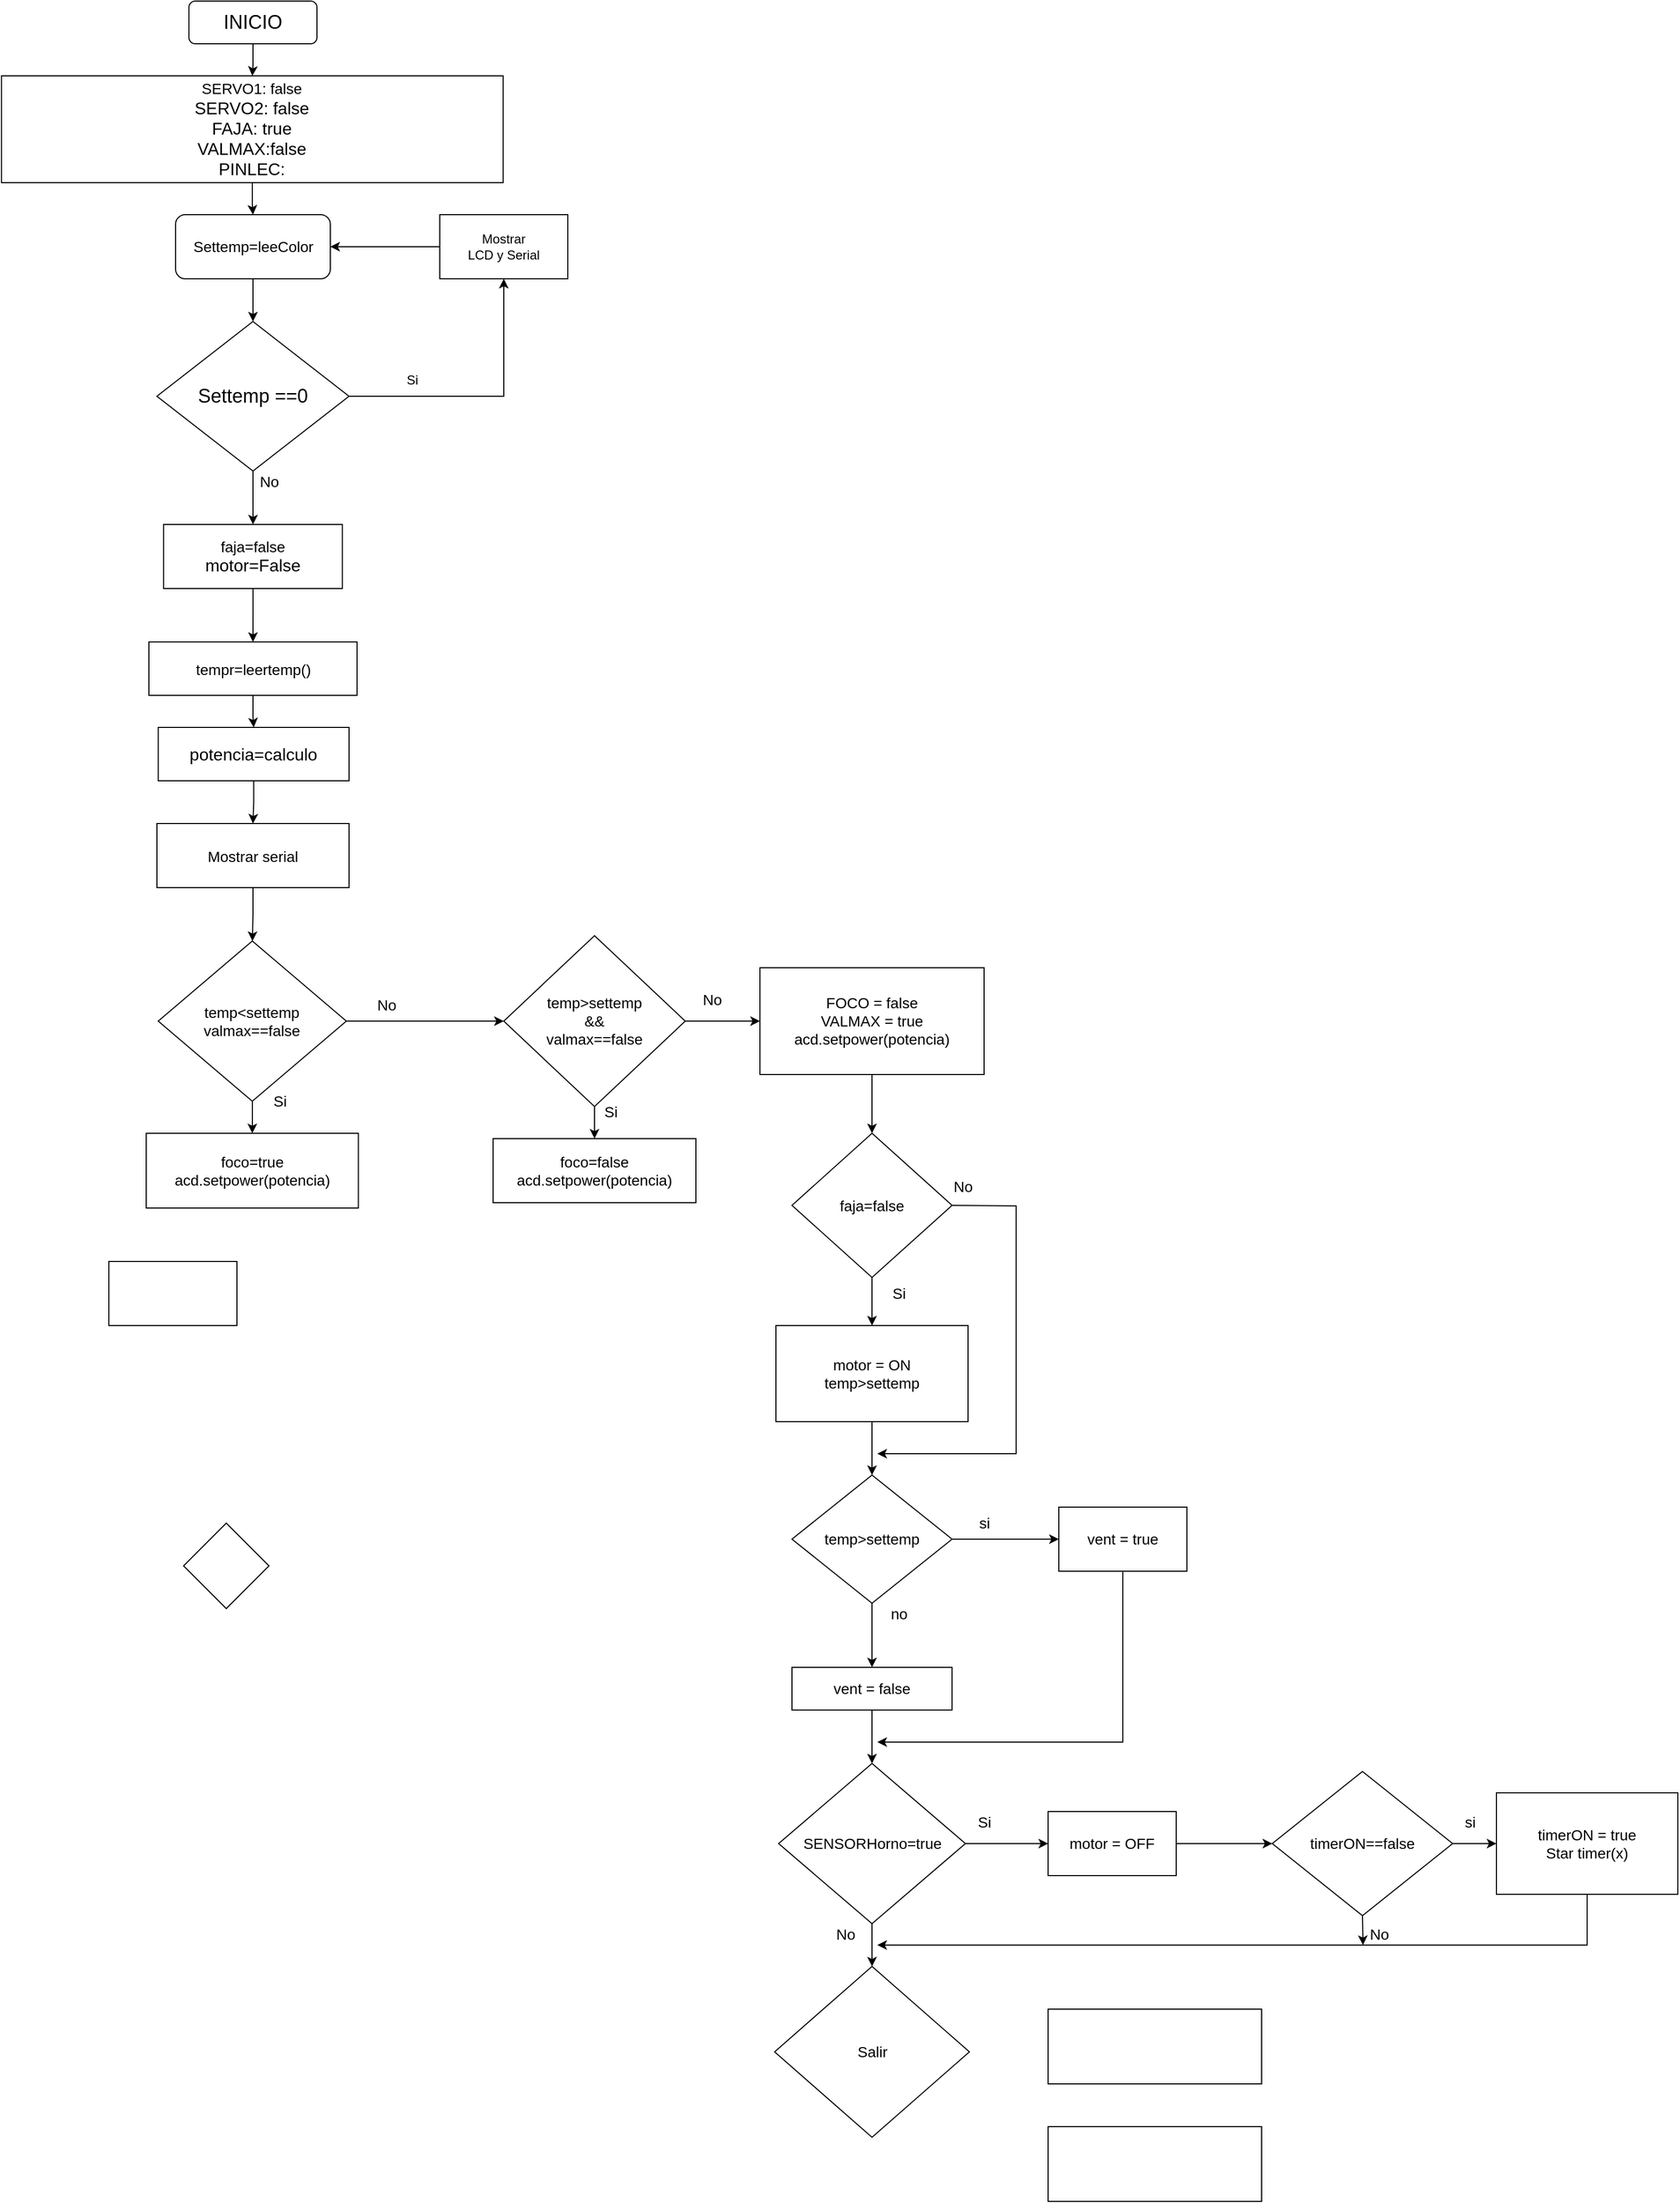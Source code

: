 <mxfile version="20.7.4" type="github">
  <diagram id="C5RBs43oDa-KdzZeNtuy" name="Page-1">
    <mxGraphModel dx="933" dy="392" grid="1" gridSize="10" guides="1" tooltips="1" connect="1" arrows="1" fold="1" page="1" pageScale="1" pageWidth="827" pageHeight="1169" math="0" shadow="0">
      <root>
        <mxCell id="WIyWlLk6GJQsqaUBKTNV-0" />
        <mxCell id="WIyWlLk6GJQsqaUBKTNV-1" parent="WIyWlLk6GJQsqaUBKTNV-0" />
        <mxCell id="nm-F5k_453cfZgfedOA1-0" value="" style="edgeStyle=orthogonalEdgeStyle;rounded=0;orthogonalLoop=1;jettySize=auto;html=1;" edge="1" parent="WIyWlLk6GJQsqaUBKTNV-1" source="WIyWlLk6GJQsqaUBKTNV-3" target="rxqL98WyF1DrbrfzbTBV-0">
          <mxGeometry relative="1" as="geometry" />
        </mxCell>
        <mxCell id="WIyWlLk6GJQsqaUBKTNV-3" value="&lt;font style=&quot;font-size: 18px;&quot;&gt;INICIO &lt;/font&gt;" style="rounded=1;whiteSpace=wrap;html=1;fontSize=12;glass=0;strokeWidth=1;shadow=0;" parent="WIyWlLk6GJQsqaUBKTNV-1" vertex="1">
          <mxGeometry x="185" y="80" width="120" height="40" as="geometry" />
        </mxCell>
        <mxCell id="nm-F5k_453cfZgfedOA1-1" value="" style="edgeStyle=orthogonalEdgeStyle;rounded=0;orthogonalLoop=1;jettySize=auto;html=1;" edge="1" parent="WIyWlLk6GJQsqaUBKTNV-1" source="rxqL98WyF1DrbrfzbTBV-0" target="rxqL98WyF1DrbrfzbTBV-1">
          <mxGeometry relative="1" as="geometry" />
        </mxCell>
        <mxCell id="rxqL98WyF1DrbrfzbTBV-0" value="&lt;div&gt;&lt;font style=&quot;font-size: 14px;&quot;&gt;SERVO1: false&lt;br&gt;&lt;/font&gt;&lt;/div&gt;&lt;div&gt;&lt;font size=&quot;3&quot;&gt;SERVO2: false&lt;br&gt;&lt;/font&gt;&lt;/div&gt;&lt;div&gt;&lt;font size=&quot;3&quot;&gt;FAJA: true&lt;br&gt;&lt;/font&gt;&lt;/div&gt;&lt;div&gt;&lt;font size=&quot;3&quot;&gt;VALMAX:false&lt;/font&gt;&lt;/div&gt;&lt;div&gt;&lt;font size=&quot;3&quot;&gt;PINLEC: &lt;br&gt;&lt;/font&gt;&lt;/div&gt;" style="rounded=0;whiteSpace=wrap;html=1;" parent="WIyWlLk6GJQsqaUBKTNV-1" vertex="1">
          <mxGeometry x="9.38" y="150" width="470" height="100" as="geometry" />
        </mxCell>
        <mxCell id="nm-F5k_453cfZgfedOA1-2" value="" style="edgeStyle=orthogonalEdgeStyle;rounded=0;orthogonalLoop=1;jettySize=auto;html=1;" edge="1" parent="WIyWlLk6GJQsqaUBKTNV-1" source="rxqL98WyF1DrbrfzbTBV-1" target="rxqL98WyF1DrbrfzbTBV-2">
          <mxGeometry relative="1" as="geometry" />
        </mxCell>
        <mxCell id="rxqL98WyF1DrbrfzbTBV-1" value="&lt;font style=&quot;font-size: 14px;&quot;&gt;Settemp=leeColor&lt;/font&gt;" style="rounded=1;whiteSpace=wrap;html=1;" parent="WIyWlLk6GJQsqaUBKTNV-1" vertex="1">
          <mxGeometry x="172.5" y="280" width="145" height="60" as="geometry" />
        </mxCell>
        <mxCell id="nm-F5k_453cfZgfedOA1-4" value="" style="edgeStyle=orthogonalEdgeStyle;rounded=0;orthogonalLoop=1;jettySize=auto;html=1;" edge="1" parent="WIyWlLk6GJQsqaUBKTNV-1" source="rxqL98WyF1DrbrfzbTBV-2" target="nm-F5k_453cfZgfedOA1-3">
          <mxGeometry relative="1" as="geometry" />
        </mxCell>
        <mxCell id="nm-F5k_453cfZgfedOA1-10" value="" style="edgeStyle=orthogonalEdgeStyle;rounded=0;orthogonalLoop=1;jettySize=auto;html=1;" edge="1" parent="WIyWlLk6GJQsqaUBKTNV-1" source="rxqL98WyF1DrbrfzbTBV-2" target="nm-F5k_453cfZgfedOA1-9">
          <mxGeometry relative="1" as="geometry" />
        </mxCell>
        <mxCell id="rxqL98WyF1DrbrfzbTBV-2" value="&lt;font style=&quot;font-size: 18px;&quot;&gt;Settemp ==0&lt;/font&gt;" style="rhombus;whiteSpace=wrap;html=1;" parent="WIyWlLk6GJQsqaUBKTNV-1" vertex="1">
          <mxGeometry x="155" y="380" width="180" height="140" as="geometry" />
        </mxCell>
        <mxCell id="nm-F5k_453cfZgfedOA1-7" value="" style="edgeStyle=orthogonalEdgeStyle;rounded=0;orthogonalLoop=1;jettySize=auto;html=1;" edge="1" parent="WIyWlLk6GJQsqaUBKTNV-1" source="nm-F5k_453cfZgfedOA1-3" target="rxqL98WyF1DrbrfzbTBV-1">
          <mxGeometry relative="1" as="geometry" />
        </mxCell>
        <mxCell id="nm-F5k_453cfZgfedOA1-3" value="&lt;div&gt;Mostrar &lt;br&gt;&lt;/div&gt;&lt;div&gt;LCD y Serial&lt;br&gt;&lt;/div&gt;" style="rounded=0;whiteSpace=wrap;html=1;" vertex="1" parent="WIyWlLk6GJQsqaUBKTNV-1">
          <mxGeometry x="420" y="280" width="120" height="60" as="geometry" />
        </mxCell>
        <mxCell id="nm-F5k_453cfZgfedOA1-8" value="Si" style="text;html=1;align=center;verticalAlign=middle;resizable=0;points=[];autosize=1;strokeColor=none;fillColor=none;" vertex="1" parent="WIyWlLk6GJQsqaUBKTNV-1">
          <mxGeometry x="379" y="420" width="30" height="30" as="geometry" />
        </mxCell>
        <mxCell id="nm-F5k_453cfZgfedOA1-14" value="" style="edgeStyle=orthogonalEdgeStyle;rounded=0;orthogonalLoop=1;jettySize=auto;html=1;fontSize=12;" edge="1" parent="WIyWlLk6GJQsqaUBKTNV-1" source="nm-F5k_453cfZgfedOA1-9" target="nm-F5k_453cfZgfedOA1-11">
          <mxGeometry relative="1" as="geometry" />
        </mxCell>
        <mxCell id="nm-F5k_453cfZgfedOA1-9" value="&lt;div&gt;&lt;font style=&quot;font-size: 14px;&quot;&gt;faja=false&lt;/font&gt;&lt;/div&gt;&lt;div&gt;&lt;font size=&quot;3&quot;&gt;motor=False&lt;br&gt;&lt;/font&gt;&lt;/div&gt;" style="rounded=0;whiteSpace=wrap;html=1;" vertex="1" parent="WIyWlLk6GJQsqaUBKTNV-1">
          <mxGeometry x="161.25" y="570" width="167.5" height="60" as="geometry" />
        </mxCell>
        <mxCell id="nm-F5k_453cfZgfedOA1-15" value="" style="edgeStyle=orthogonalEdgeStyle;rounded=0;orthogonalLoop=1;jettySize=auto;html=1;fontSize=12;" edge="1" parent="WIyWlLk6GJQsqaUBKTNV-1" source="nm-F5k_453cfZgfedOA1-11" target="nm-F5k_453cfZgfedOA1-12">
          <mxGeometry relative="1" as="geometry" />
        </mxCell>
        <mxCell id="nm-F5k_453cfZgfedOA1-11" value="&lt;font style=&quot;font-size: 14px;&quot;&gt;tempr=leertemp()&lt;/font&gt;" style="rounded=0;whiteSpace=wrap;html=1;fontSize=18;" vertex="1" parent="WIyWlLk6GJQsqaUBKTNV-1">
          <mxGeometry x="147.5" y="680" width="195" height="50" as="geometry" />
        </mxCell>
        <mxCell id="nm-F5k_453cfZgfedOA1-16" value="" style="edgeStyle=orthogonalEdgeStyle;rounded=0;orthogonalLoop=1;jettySize=auto;html=1;fontSize=12;" edge="1" parent="WIyWlLk6GJQsqaUBKTNV-1" source="nm-F5k_453cfZgfedOA1-12" target="nm-F5k_453cfZgfedOA1-13">
          <mxGeometry relative="1" as="geometry" />
        </mxCell>
        <mxCell id="nm-F5k_453cfZgfedOA1-12" value="&lt;font size=&quot;3&quot;&gt;potencia=calculo&lt;/font&gt;" style="rounded=0;whiteSpace=wrap;html=1;fontSize=18;" vertex="1" parent="WIyWlLk6GJQsqaUBKTNV-1">
          <mxGeometry x="156.25" y="760" width="178.75" height="50" as="geometry" />
        </mxCell>
        <mxCell id="nm-F5k_453cfZgfedOA1-18" value="" style="edgeStyle=orthogonalEdgeStyle;rounded=0;orthogonalLoop=1;jettySize=auto;html=1;fontSize=14;" edge="1" parent="WIyWlLk6GJQsqaUBKTNV-1" source="nm-F5k_453cfZgfedOA1-13" target="nm-F5k_453cfZgfedOA1-17">
          <mxGeometry relative="1" as="geometry" />
        </mxCell>
        <mxCell id="nm-F5k_453cfZgfedOA1-13" value="&lt;font style=&quot;font-size: 14px;&quot;&gt;Mostrar serial&lt;/font&gt;" style="rounded=0;whiteSpace=wrap;html=1;fontSize=18;" vertex="1" parent="WIyWlLk6GJQsqaUBKTNV-1">
          <mxGeometry x="155" y="850" width="180" height="60" as="geometry" />
        </mxCell>
        <mxCell id="nm-F5k_453cfZgfedOA1-20" value="" style="edgeStyle=orthogonalEdgeStyle;rounded=0;orthogonalLoop=1;jettySize=auto;html=1;fontSize=14;" edge="1" parent="WIyWlLk6GJQsqaUBKTNV-1" source="nm-F5k_453cfZgfedOA1-17" target="nm-F5k_453cfZgfedOA1-19">
          <mxGeometry relative="1" as="geometry" />
        </mxCell>
        <mxCell id="nm-F5k_453cfZgfedOA1-22" value="" style="edgeStyle=orthogonalEdgeStyle;rounded=0;orthogonalLoop=1;jettySize=auto;html=1;fontSize=14;" edge="1" parent="WIyWlLk6GJQsqaUBKTNV-1" source="nm-F5k_453cfZgfedOA1-17" target="nm-F5k_453cfZgfedOA1-21">
          <mxGeometry relative="1" as="geometry" />
        </mxCell>
        <mxCell id="nm-F5k_453cfZgfedOA1-17" value="&lt;div&gt;temp&amp;lt;settemp&lt;/div&gt;&lt;div&gt;valmax==false&lt;br&gt;&lt;/div&gt;" style="rhombus;whiteSpace=wrap;html=1;fontSize=14;" vertex="1" parent="WIyWlLk6GJQsqaUBKTNV-1">
          <mxGeometry x="156.25" y="960" width="176.25" height="150" as="geometry" />
        </mxCell>
        <mxCell id="nm-F5k_453cfZgfedOA1-19" value="&lt;div&gt;foco=true &lt;br&gt;&lt;/div&gt;&lt;div&gt;acd.setpower(potencia)&lt;br&gt;&lt;/div&gt;" style="rounded=0;whiteSpace=wrap;html=1;fontSize=14;" vertex="1" parent="WIyWlLk6GJQsqaUBKTNV-1">
          <mxGeometry x="145" y="1140" width="198.75" height="70" as="geometry" />
        </mxCell>
        <mxCell id="nm-F5k_453cfZgfedOA1-24" value="" style="edgeStyle=orthogonalEdgeStyle;rounded=0;orthogonalLoop=1;jettySize=auto;html=1;fontSize=14;" edge="1" parent="WIyWlLk6GJQsqaUBKTNV-1" source="nm-F5k_453cfZgfedOA1-21" target="nm-F5k_453cfZgfedOA1-23">
          <mxGeometry relative="1" as="geometry" />
        </mxCell>
        <mxCell id="nm-F5k_453cfZgfedOA1-32" value="" style="edgeStyle=orthogonalEdgeStyle;rounded=0;orthogonalLoop=1;jettySize=auto;html=1;fontSize=14;" edge="1" parent="WIyWlLk6GJQsqaUBKTNV-1" source="nm-F5k_453cfZgfedOA1-21" target="nm-F5k_453cfZgfedOA1-25">
          <mxGeometry relative="1" as="geometry" />
        </mxCell>
        <mxCell id="nm-F5k_453cfZgfedOA1-21" value="&lt;div&gt;temp&amp;gt;settemp&lt;/div&gt;&lt;div&gt;&amp;amp;&amp;amp;&lt;/div&gt;&lt;div&gt;valmax==false&lt;br&gt;&lt;/div&gt;" style="rhombus;whiteSpace=wrap;html=1;fontSize=14;" vertex="1" parent="WIyWlLk6GJQsqaUBKTNV-1">
          <mxGeometry x="480" y="955" width="170" height="160" as="geometry" />
        </mxCell>
        <mxCell id="nm-F5k_453cfZgfedOA1-23" value="&lt;div&gt;foco=false&lt;/div&gt;&lt;div&gt;acd.setpower(potencia)&lt;br&gt;&lt;/div&gt;" style="rounded=0;whiteSpace=wrap;html=1;fontSize=14;" vertex="1" parent="WIyWlLk6GJQsqaUBKTNV-1">
          <mxGeometry x="470" y="1145" width="190" height="60" as="geometry" />
        </mxCell>
        <mxCell id="nm-F5k_453cfZgfedOA1-33" value="" style="edgeStyle=orthogonalEdgeStyle;rounded=0;orthogonalLoop=1;jettySize=auto;html=1;fontSize=14;" edge="1" parent="WIyWlLk6GJQsqaUBKTNV-1" source="nm-F5k_453cfZgfedOA1-25" target="nm-F5k_453cfZgfedOA1-28">
          <mxGeometry relative="1" as="geometry" />
        </mxCell>
        <mxCell id="nm-F5k_453cfZgfedOA1-25" value="&lt;div&gt;FOCO = false &lt;br&gt;&lt;/div&gt;&lt;div&gt;VALMAX = true&lt;br&gt;&lt;/div&gt;&lt;div&gt;acd.setpower(potencia)&lt;br&gt;&lt;/div&gt;" style="rounded=0;whiteSpace=wrap;html=1;fontSize=14;" vertex="1" parent="WIyWlLk6GJQsqaUBKTNV-1">
          <mxGeometry x="720" y="985" width="210" height="100" as="geometry" />
        </mxCell>
        <mxCell id="nm-F5k_453cfZgfedOA1-45" value="" style="edgeStyle=orthogonalEdgeStyle;rounded=0;orthogonalLoop=1;jettySize=auto;html=1;fontSize=14;" edge="1" parent="WIyWlLk6GJQsqaUBKTNV-1" source="nm-F5k_453cfZgfedOA1-26" target="nm-F5k_453cfZgfedOA1-44">
          <mxGeometry relative="1" as="geometry" />
        </mxCell>
        <mxCell id="nm-F5k_453cfZgfedOA1-49" value="" style="edgeStyle=orthogonalEdgeStyle;rounded=0;orthogonalLoop=1;jettySize=auto;html=1;fontSize=14;" edge="1" parent="WIyWlLk6GJQsqaUBKTNV-1" source="nm-F5k_453cfZgfedOA1-26" target="nm-F5k_453cfZgfedOA1-48">
          <mxGeometry relative="1" as="geometry" />
        </mxCell>
        <mxCell id="nm-F5k_453cfZgfedOA1-26" value="temp&amp;gt;settemp" style="rhombus;whiteSpace=wrap;html=1;fontSize=14;" vertex="1" parent="WIyWlLk6GJQsqaUBKTNV-1">
          <mxGeometry x="750" y="1460" width="150" height="120" as="geometry" />
        </mxCell>
        <mxCell id="nm-F5k_453cfZgfedOA1-27" value="" style="rounded=0;whiteSpace=wrap;html=1;fontSize=14;" vertex="1" parent="WIyWlLk6GJQsqaUBKTNV-1">
          <mxGeometry x="110" y="1260" width="120" height="60" as="geometry" />
        </mxCell>
        <mxCell id="nm-F5k_453cfZgfedOA1-35" value="" style="edgeStyle=orthogonalEdgeStyle;rounded=0;orthogonalLoop=1;jettySize=auto;html=1;fontSize=14;" edge="1" parent="WIyWlLk6GJQsqaUBKTNV-1" source="nm-F5k_453cfZgfedOA1-28" target="nm-F5k_453cfZgfedOA1-34">
          <mxGeometry relative="1" as="geometry" />
        </mxCell>
        <mxCell id="nm-F5k_453cfZgfedOA1-28" value="faja=false" style="rhombus;whiteSpace=wrap;html=1;fontSize=14;" vertex="1" parent="WIyWlLk6GJQsqaUBKTNV-1">
          <mxGeometry x="750" y="1140" width="150" height="135" as="geometry" />
        </mxCell>
        <mxCell id="nm-F5k_453cfZgfedOA1-30" value="" style="rhombus;whiteSpace=wrap;html=1;fontSize=14;" vertex="1" parent="WIyWlLk6GJQsqaUBKTNV-1">
          <mxGeometry x="180" y="1505" width="80" height="80" as="geometry" />
        </mxCell>
        <mxCell id="nm-F5k_453cfZgfedOA1-31" value="No" style="text;html=1;align=center;verticalAlign=middle;resizable=0;points=[];autosize=1;strokeColor=none;fillColor=none;fontSize=14;" vertex="1" parent="WIyWlLk6GJQsqaUBKTNV-1">
          <mxGeometry x="240" y="515" width="40" height="30" as="geometry" />
        </mxCell>
        <mxCell id="nm-F5k_453cfZgfedOA1-36" value="" style="edgeStyle=orthogonalEdgeStyle;rounded=0;orthogonalLoop=1;jettySize=auto;html=1;fontSize=14;" edge="1" parent="WIyWlLk6GJQsqaUBKTNV-1" source="nm-F5k_453cfZgfedOA1-34" target="nm-F5k_453cfZgfedOA1-26">
          <mxGeometry relative="1" as="geometry" />
        </mxCell>
        <mxCell id="nm-F5k_453cfZgfedOA1-34" value="&lt;div&gt;motor = ON&lt;/div&gt;&lt;div&gt;temp&amp;gt;settemp&lt;br&gt;&lt;/div&gt;" style="rounded=0;whiteSpace=wrap;html=1;fontSize=14;" vertex="1" parent="WIyWlLk6GJQsqaUBKTNV-1">
          <mxGeometry x="735" y="1320" width="180" height="90" as="geometry" />
        </mxCell>
        <mxCell id="nm-F5k_453cfZgfedOA1-43" value="" style="endArrow=classic;html=1;rounded=0;fontSize=14;exitX=1;exitY=0.5;exitDx=0;exitDy=0;" edge="1" parent="WIyWlLk6GJQsqaUBKTNV-1" source="nm-F5k_453cfZgfedOA1-28">
          <mxGeometry width="50" height="50" relative="1" as="geometry">
            <mxPoint x="920" y="1270" as="sourcePoint" />
            <mxPoint x="830" y="1440" as="targetPoint" />
            <Array as="points">
              <mxPoint x="960" y="1208" />
              <mxPoint x="960" y="1440" />
            </Array>
          </mxGeometry>
        </mxCell>
        <mxCell id="nm-F5k_453cfZgfedOA1-47" value="" style="edgeStyle=orthogonalEdgeStyle;rounded=0;orthogonalLoop=1;jettySize=auto;html=1;fontSize=14;" edge="1" parent="WIyWlLk6GJQsqaUBKTNV-1" source="nm-F5k_453cfZgfedOA1-44" target="nm-F5k_453cfZgfedOA1-46">
          <mxGeometry relative="1" as="geometry" />
        </mxCell>
        <mxCell id="nm-F5k_453cfZgfedOA1-44" value="vent = false" style="rounded=0;whiteSpace=wrap;html=1;fontSize=14;" vertex="1" parent="WIyWlLk6GJQsqaUBKTNV-1">
          <mxGeometry x="750" y="1640" width="150" height="40" as="geometry" />
        </mxCell>
        <mxCell id="nm-F5k_453cfZgfedOA1-61" value="" style="edgeStyle=orthogonalEdgeStyle;rounded=0;orthogonalLoop=1;jettySize=auto;html=1;fontSize=14;" edge="1" parent="WIyWlLk6GJQsqaUBKTNV-1" source="nm-F5k_453cfZgfedOA1-46" target="nm-F5k_453cfZgfedOA1-59">
          <mxGeometry relative="1" as="geometry" />
        </mxCell>
        <mxCell id="nm-F5k_453cfZgfedOA1-62" value="" style="edgeStyle=orthogonalEdgeStyle;rounded=0;orthogonalLoop=1;jettySize=auto;html=1;fontSize=14;" edge="1" parent="WIyWlLk6GJQsqaUBKTNV-1" source="nm-F5k_453cfZgfedOA1-46" target="nm-F5k_453cfZgfedOA1-60">
          <mxGeometry relative="1" as="geometry" />
        </mxCell>
        <mxCell id="nm-F5k_453cfZgfedOA1-46" value="SENSORHorno=true " style="rhombus;whiteSpace=wrap;html=1;fontSize=14;" vertex="1" parent="WIyWlLk6GJQsqaUBKTNV-1">
          <mxGeometry x="737.5" y="1730" width="175" height="150" as="geometry" />
        </mxCell>
        <mxCell id="nm-F5k_453cfZgfedOA1-48" value="vent = true" style="rounded=0;whiteSpace=wrap;html=1;fontSize=14;" vertex="1" parent="WIyWlLk6GJQsqaUBKTNV-1">
          <mxGeometry x="1000" y="1490" width="120" height="60" as="geometry" />
        </mxCell>
        <mxCell id="nm-F5k_453cfZgfedOA1-50" value="" style="endArrow=classic;html=1;rounded=0;fontSize=14;exitX=0.5;exitY=1;exitDx=0;exitDy=0;" edge="1" parent="WIyWlLk6GJQsqaUBKTNV-1" source="nm-F5k_453cfZgfedOA1-48">
          <mxGeometry width="50" height="50" relative="1" as="geometry">
            <mxPoint x="1080" y="1700" as="sourcePoint" />
            <mxPoint x="830" y="1710" as="targetPoint" />
            <Array as="points">
              <mxPoint x="1060" y="1710" />
            </Array>
          </mxGeometry>
        </mxCell>
        <mxCell id="nm-F5k_453cfZgfedOA1-51" value="si" style="text;html=1;align=center;verticalAlign=middle;resizable=0;points=[];autosize=1;strokeColor=none;fillColor=none;fontSize=14;" vertex="1" parent="WIyWlLk6GJQsqaUBKTNV-1">
          <mxGeometry x="915" y="1490" width="30" height="30" as="geometry" />
        </mxCell>
        <mxCell id="nm-F5k_453cfZgfedOA1-52" value="no" style="text;html=1;align=center;verticalAlign=middle;resizable=0;points=[];autosize=1;strokeColor=none;fillColor=none;fontSize=14;" vertex="1" parent="WIyWlLk6GJQsqaUBKTNV-1">
          <mxGeometry x="830" y="1575" width="40" height="30" as="geometry" />
        </mxCell>
        <mxCell id="nm-F5k_453cfZgfedOA1-53" value="No" style="text;html=1;align=center;verticalAlign=middle;resizable=0;points=[];autosize=1;strokeColor=none;fillColor=none;fontSize=14;" vertex="1" parent="WIyWlLk6GJQsqaUBKTNV-1">
          <mxGeometry x="890" y="1175" width="40" height="30" as="geometry" />
        </mxCell>
        <mxCell id="nm-F5k_453cfZgfedOA1-54" value="Si " style="text;html=1;align=center;verticalAlign=middle;resizable=0;points=[];autosize=1;strokeColor=none;fillColor=none;fontSize=14;" vertex="1" parent="WIyWlLk6GJQsqaUBKTNV-1">
          <mxGeometry x="830" y="1275" width="40" height="30" as="geometry" />
        </mxCell>
        <mxCell id="nm-F5k_453cfZgfedOA1-55" value="No" style="text;html=1;align=center;verticalAlign=middle;resizable=0;points=[];autosize=1;strokeColor=none;fillColor=none;fontSize=14;" vertex="1" parent="WIyWlLk6GJQsqaUBKTNV-1">
          <mxGeometry x="655" y="1000" width="40" height="30" as="geometry" />
        </mxCell>
        <mxCell id="nm-F5k_453cfZgfedOA1-56" value="Si" style="text;html=1;align=center;verticalAlign=middle;resizable=0;points=[];autosize=1;strokeColor=none;fillColor=none;fontSize=14;" vertex="1" parent="WIyWlLk6GJQsqaUBKTNV-1">
          <mxGeometry x="560" y="1105" width="40" height="30" as="geometry" />
        </mxCell>
        <mxCell id="nm-F5k_453cfZgfedOA1-57" value="Si" style="text;html=1;align=center;verticalAlign=middle;resizable=0;points=[];autosize=1;strokeColor=none;fillColor=none;fontSize=14;" vertex="1" parent="WIyWlLk6GJQsqaUBKTNV-1">
          <mxGeometry x="250" y="1095" width="40" height="30" as="geometry" />
        </mxCell>
        <mxCell id="nm-F5k_453cfZgfedOA1-58" value="No" style="text;html=1;align=center;verticalAlign=middle;resizable=0;points=[];autosize=1;strokeColor=none;fillColor=none;fontSize=14;" vertex="1" parent="WIyWlLk6GJQsqaUBKTNV-1">
          <mxGeometry x="350" y="1005" width="40" height="30" as="geometry" />
        </mxCell>
        <mxCell id="nm-F5k_453cfZgfedOA1-64" value="" style="edgeStyle=orthogonalEdgeStyle;rounded=0;orthogonalLoop=1;jettySize=auto;html=1;fontSize=14;" edge="1" parent="WIyWlLk6GJQsqaUBKTNV-1" source="nm-F5k_453cfZgfedOA1-59" target="nm-F5k_453cfZgfedOA1-63">
          <mxGeometry relative="1" as="geometry" />
        </mxCell>
        <mxCell id="nm-F5k_453cfZgfedOA1-59" value="motor = OFF" style="rounded=0;whiteSpace=wrap;html=1;fontSize=14;" vertex="1" parent="WIyWlLk6GJQsqaUBKTNV-1">
          <mxGeometry x="990" y="1775" width="120" height="60" as="geometry" />
        </mxCell>
        <mxCell id="nm-F5k_453cfZgfedOA1-60" value="Salir" style="rhombus;whiteSpace=wrap;html=1;fontSize=14;" vertex="1" parent="WIyWlLk6GJQsqaUBKTNV-1">
          <mxGeometry x="733.75" y="1920" width="182.5" height="160" as="geometry" />
        </mxCell>
        <mxCell id="nm-F5k_453cfZgfedOA1-66" value="" style="edgeStyle=orthogonalEdgeStyle;rounded=0;orthogonalLoop=1;jettySize=auto;html=1;fontSize=14;" edge="1" parent="WIyWlLk6GJQsqaUBKTNV-1" source="nm-F5k_453cfZgfedOA1-63" target="nm-F5k_453cfZgfedOA1-65">
          <mxGeometry relative="1" as="geometry" />
        </mxCell>
        <mxCell id="nm-F5k_453cfZgfedOA1-63" value="timerON==false" style="rhombus;whiteSpace=wrap;html=1;fontSize=14;" vertex="1" parent="WIyWlLk6GJQsqaUBKTNV-1">
          <mxGeometry x="1200" y="1737.5" width="169" height="135" as="geometry" />
        </mxCell>
        <mxCell id="nm-F5k_453cfZgfedOA1-65" value="&lt;div&gt;timerON = true&lt;/div&gt;&lt;div&gt;Star timer(x)&lt;br&gt;&lt;/div&gt;" style="rounded=0;whiteSpace=wrap;html=1;fontSize=14;" vertex="1" parent="WIyWlLk6GJQsqaUBKTNV-1">
          <mxGeometry x="1410" y="1757.5" width="170" height="95" as="geometry" />
        </mxCell>
        <mxCell id="nm-F5k_453cfZgfedOA1-67" value="" style="endArrow=classic;html=1;rounded=0;fontSize=14;exitX=0.5;exitY=1;exitDx=0;exitDy=0;" edge="1" parent="WIyWlLk6GJQsqaUBKTNV-1" source="nm-F5k_453cfZgfedOA1-65">
          <mxGeometry width="50" height="50" relative="1" as="geometry">
            <mxPoint x="1530" y="1920" as="sourcePoint" />
            <mxPoint x="830" y="1900" as="targetPoint" />
            <Array as="points">
              <mxPoint x="1495" y="1900" />
            </Array>
          </mxGeometry>
        </mxCell>
        <mxCell id="nm-F5k_453cfZgfedOA1-69" value="" style="endArrow=classic;html=1;rounded=0;fontSize=14;exitX=0.5;exitY=1;exitDx=0;exitDy=0;" edge="1" parent="WIyWlLk6GJQsqaUBKTNV-1" source="nm-F5k_453cfZgfedOA1-63">
          <mxGeometry width="50" height="50" relative="1" as="geometry">
            <mxPoint x="1230" y="1970" as="sourcePoint" />
            <mxPoint x="1285" y="1900" as="targetPoint" />
          </mxGeometry>
        </mxCell>
        <mxCell id="nm-F5k_453cfZgfedOA1-70" value="si" style="text;html=1;align=center;verticalAlign=middle;resizable=0;points=[];autosize=1;strokeColor=none;fillColor=none;fontSize=14;" vertex="1" parent="WIyWlLk6GJQsqaUBKTNV-1">
          <mxGeometry x="1370" y="1770" width="30" height="30" as="geometry" />
        </mxCell>
        <mxCell id="nm-F5k_453cfZgfedOA1-71" value="No" style="text;html=1;align=center;verticalAlign=middle;resizable=0;points=[];autosize=1;strokeColor=none;fillColor=none;fontSize=14;" vertex="1" parent="WIyWlLk6GJQsqaUBKTNV-1">
          <mxGeometry x="1280" y="1875" width="40" height="30" as="geometry" />
        </mxCell>
        <mxCell id="nm-F5k_453cfZgfedOA1-72" value="Si" style="text;html=1;align=center;verticalAlign=middle;resizable=0;points=[];autosize=1;strokeColor=none;fillColor=none;fontSize=14;" vertex="1" parent="WIyWlLk6GJQsqaUBKTNV-1">
          <mxGeometry x="910" y="1770" width="40" height="30" as="geometry" />
        </mxCell>
        <mxCell id="nm-F5k_453cfZgfedOA1-73" value="No" style="text;html=1;align=center;verticalAlign=middle;resizable=0;points=[];autosize=1;strokeColor=none;fillColor=none;fontSize=14;" vertex="1" parent="WIyWlLk6GJQsqaUBKTNV-1">
          <mxGeometry x="780" y="1875" width="40" height="30" as="geometry" />
        </mxCell>
        <mxCell id="nm-F5k_453cfZgfedOA1-74" value="" style="rounded=0;whiteSpace=wrap;html=1;fontSize=14;" vertex="1" parent="WIyWlLk6GJQsqaUBKTNV-1">
          <mxGeometry x="990" y="1960" width="200" height="70" as="geometry" />
        </mxCell>
        <mxCell id="nm-F5k_453cfZgfedOA1-75" value="" style="rounded=0;whiteSpace=wrap;html=1;fontSize=14;" vertex="1" parent="WIyWlLk6GJQsqaUBKTNV-1">
          <mxGeometry x="990" y="2070" width="200" height="70" as="geometry" />
        </mxCell>
      </root>
    </mxGraphModel>
  </diagram>
</mxfile>
